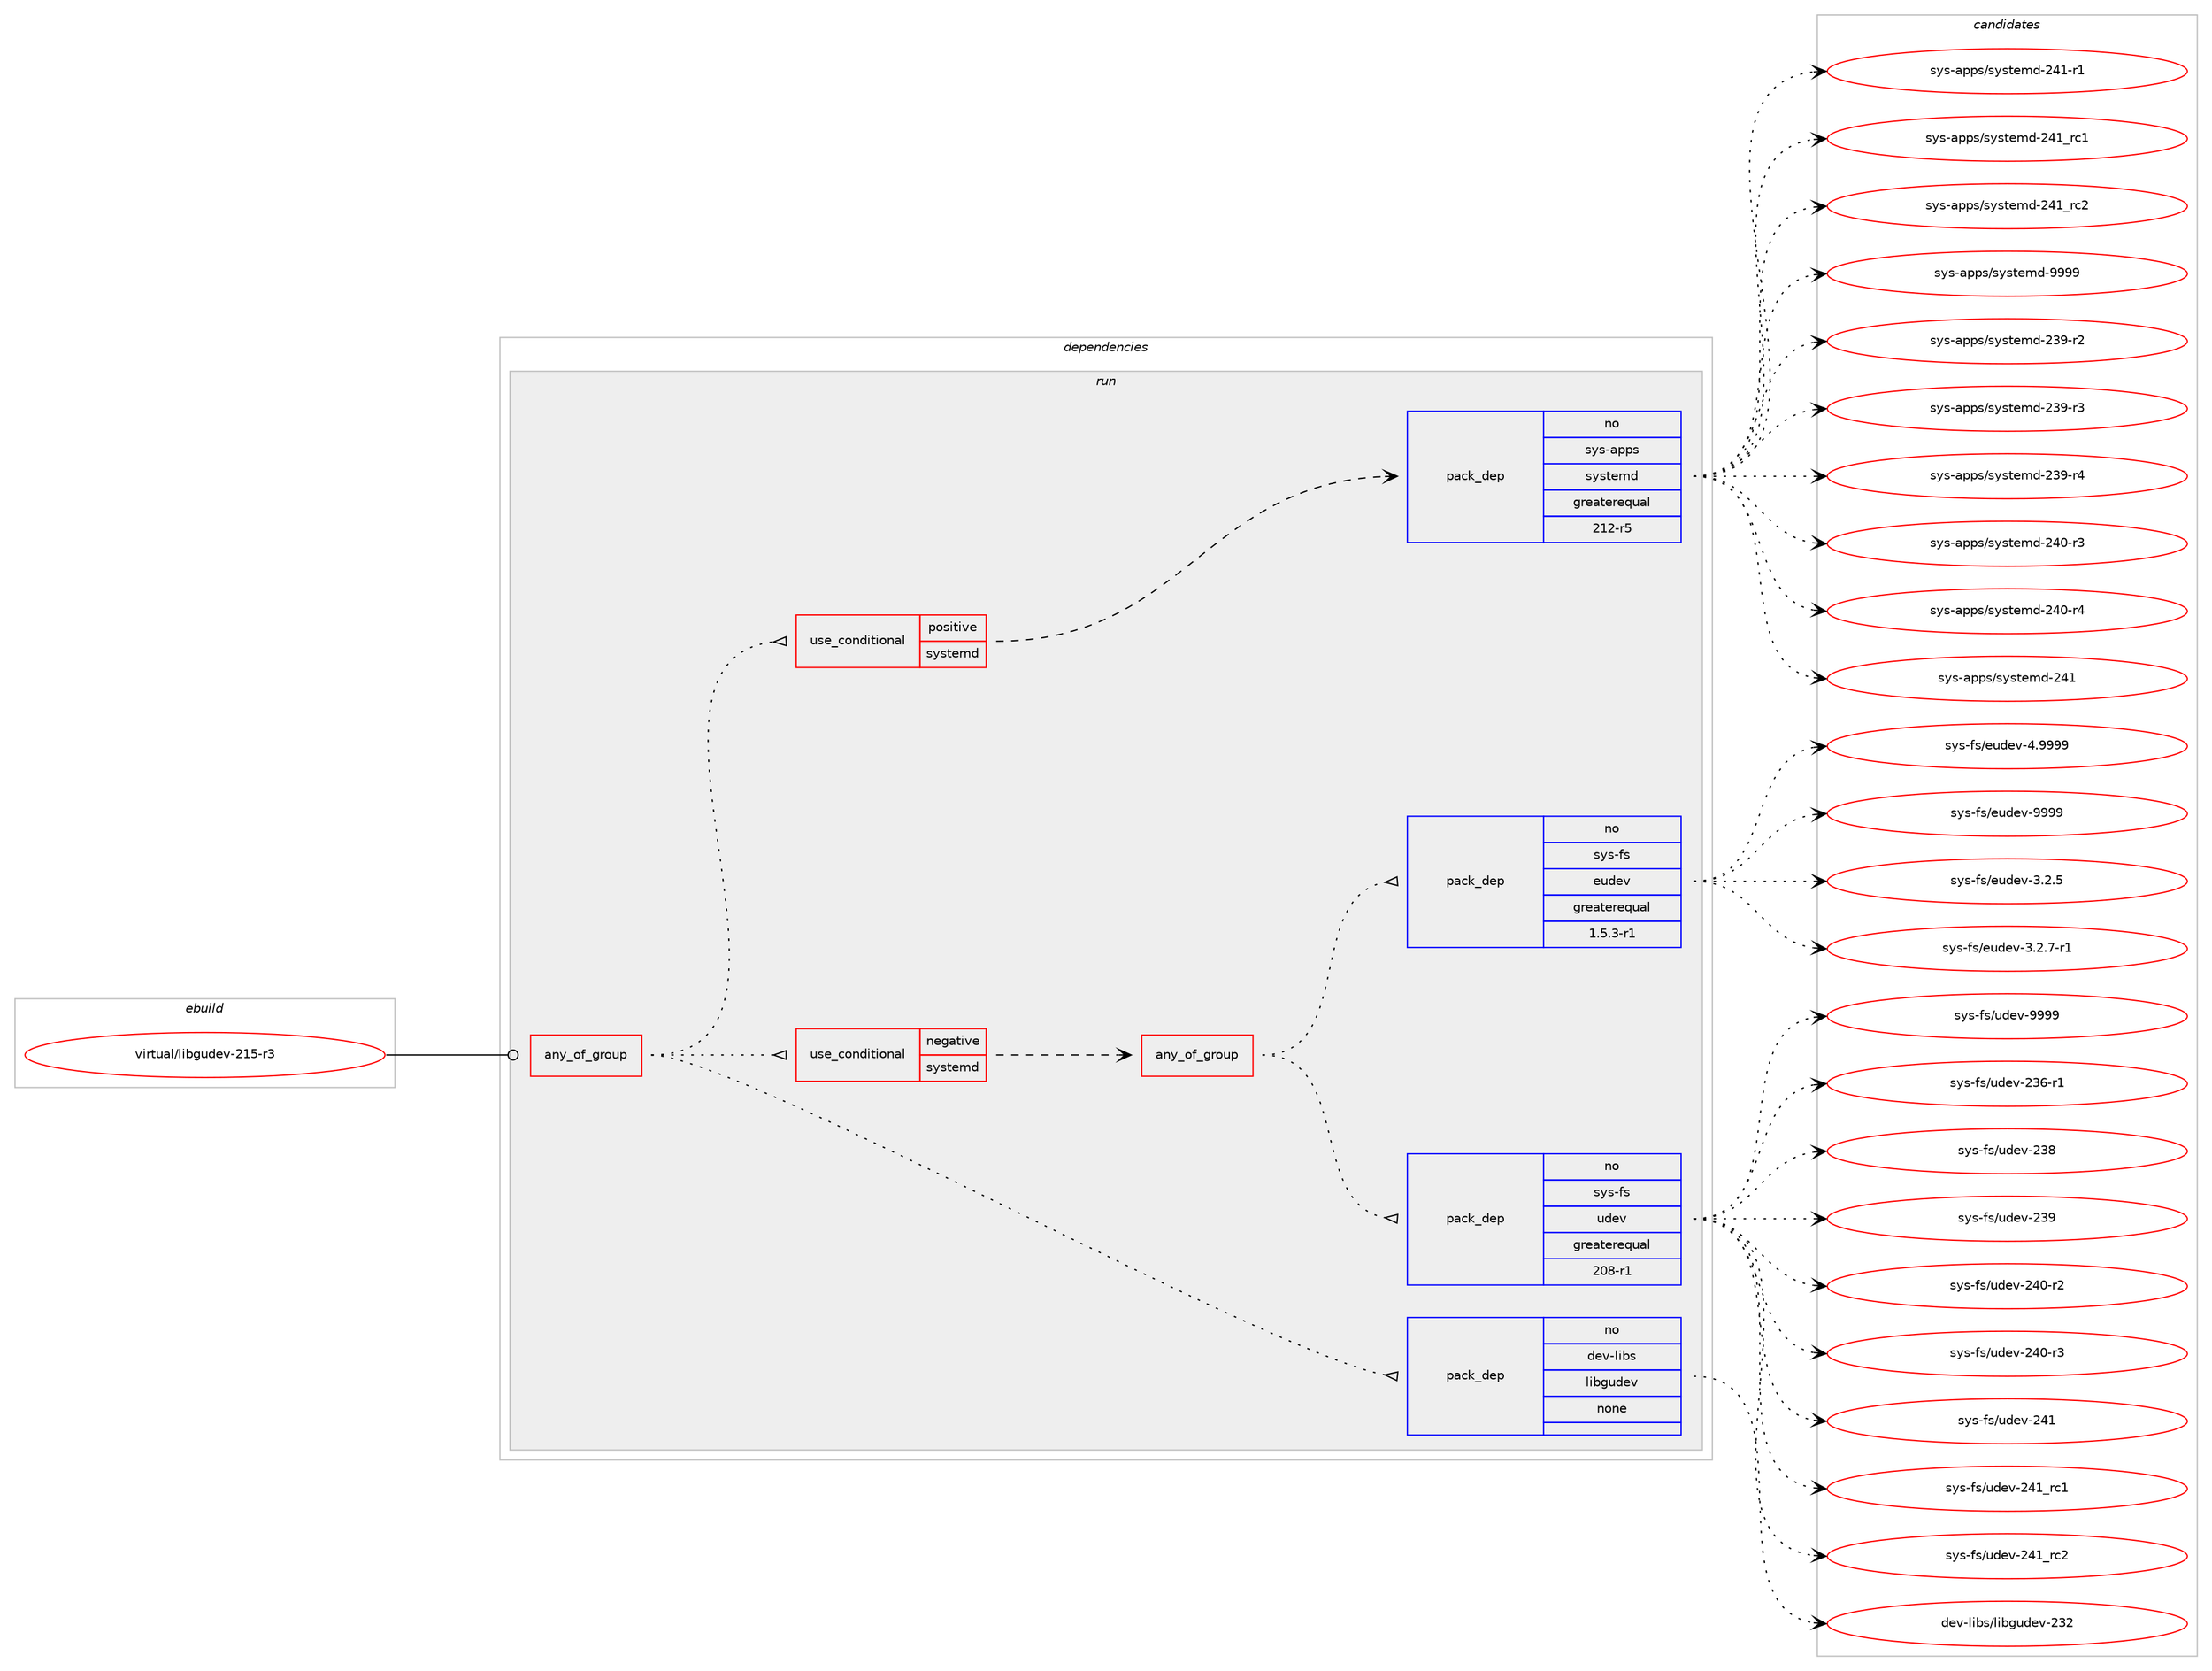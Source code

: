 digraph prolog {

# *************
# Graph options
# *************

newrank=true;
concentrate=true;
compound=true;
graph [rankdir=LR,fontname=Helvetica,fontsize=10,ranksep=1.5];#, ranksep=2.5, nodesep=0.2];
edge  [arrowhead=vee];
node  [fontname=Helvetica,fontsize=10];

# **********
# The ebuild
# **********

subgraph cluster_leftcol {
color=gray;
rank=same;
label=<<i>ebuild</i>>;
id [label="virtual/libgudev-215-r3", color=red, width=4, href="../virtual/libgudev-215-r3.svg"];
}

# ****************
# The dependencies
# ****************

subgraph cluster_midcol {
color=gray;
label=<<i>dependencies</i>>;
subgraph cluster_compile {
fillcolor="#eeeeee";
style=filled;
label=<<i>compile</i>>;
}
subgraph cluster_compileandrun {
fillcolor="#eeeeee";
style=filled;
label=<<i>compile and run</i>>;
}
subgraph cluster_run {
fillcolor="#eeeeee";
style=filled;
label=<<i>run</i>>;
subgraph any27857 {
dependency1741268 [label=<<TABLE BORDER="0" CELLBORDER="1" CELLSPACING="0" CELLPADDING="4"><TR><TD CELLPADDING="10">any_of_group</TD></TR></TABLE>>, shape=none, color=red];subgraph pack1249833 {
dependency1741269 [label=<<TABLE BORDER="0" CELLBORDER="1" CELLSPACING="0" CELLPADDING="4" WIDTH="220"><TR><TD ROWSPAN="6" CELLPADDING="30">pack_dep</TD></TR><TR><TD WIDTH="110">no</TD></TR><TR><TD>dev-libs</TD></TR><TR><TD>libgudev</TD></TR><TR><TD>none</TD></TR><TR><TD></TD></TR></TABLE>>, shape=none, color=blue];
}
dependency1741268:e -> dependency1741269:w [weight=20,style="dotted",arrowhead="oinv"];
subgraph cond462586 {
dependency1741270 [label=<<TABLE BORDER="0" CELLBORDER="1" CELLSPACING="0" CELLPADDING="4"><TR><TD ROWSPAN="3" CELLPADDING="10">use_conditional</TD></TR><TR><TD>negative</TD></TR><TR><TD>systemd</TD></TR></TABLE>>, shape=none, color=red];
subgraph any27858 {
dependency1741271 [label=<<TABLE BORDER="0" CELLBORDER="1" CELLSPACING="0" CELLPADDING="4"><TR><TD CELLPADDING="10">any_of_group</TD></TR></TABLE>>, shape=none, color=red];subgraph pack1249834 {
dependency1741272 [label=<<TABLE BORDER="0" CELLBORDER="1" CELLSPACING="0" CELLPADDING="4" WIDTH="220"><TR><TD ROWSPAN="6" CELLPADDING="30">pack_dep</TD></TR><TR><TD WIDTH="110">no</TD></TR><TR><TD>sys-fs</TD></TR><TR><TD>udev</TD></TR><TR><TD>greaterequal</TD></TR><TR><TD>208-r1</TD></TR></TABLE>>, shape=none, color=blue];
}
dependency1741271:e -> dependency1741272:w [weight=20,style="dotted",arrowhead="oinv"];
subgraph pack1249835 {
dependency1741273 [label=<<TABLE BORDER="0" CELLBORDER="1" CELLSPACING="0" CELLPADDING="4" WIDTH="220"><TR><TD ROWSPAN="6" CELLPADDING="30">pack_dep</TD></TR><TR><TD WIDTH="110">no</TD></TR><TR><TD>sys-fs</TD></TR><TR><TD>eudev</TD></TR><TR><TD>greaterequal</TD></TR><TR><TD>1.5.3-r1</TD></TR></TABLE>>, shape=none, color=blue];
}
dependency1741271:e -> dependency1741273:w [weight=20,style="dotted",arrowhead="oinv"];
}
dependency1741270:e -> dependency1741271:w [weight=20,style="dashed",arrowhead="vee"];
}
dependency1741268:e -> dependency1741270:w [weight=20,style="dotted",arrowhead="oinv"];
subgraph cond462587 {
dependency1741274 [label=<<TABLE BORDER="0" CELLBORDER="1" CELLSPACING="0" CELLPADDING="4"><TR><TD ROWSPAN="3" CELLPADDING="10">use_conditional</TD></TR><TR><TD>positive</TD></TR><TR><TD>systemd</TD></TR></TABLE>>, shape=none, color=red];
subgraph pack1249836 {
dependency1741275 [label=<<TABLE BORDER="0" CELLBORDER="1" CELLSPACING="0" CELLPADDING="4" WIDTH="220"><TR><TD ROWSPAN="6" CELLPADDING="30">pack_dep</TD></TR><TR><TD WIDTH="110">no</TD></TR><TR><TD>sys-apps</TD></TR><TR><TD>systemd</TD></TR><TR><TD>greaterequal</TD></TR><TR><TD>212-r5</TD></TR></TABLE>>, shape=none, color=blue];
}
dependency1741274:e -> dependency1741275:w [weight=20,style="dashed",arrowhead="vee"];
}
dependency1741268:e -> dependency1741274:w [weight=20,style="dotted",arrowhead="oinv"];
}
id:e -> dependency1741268:w [weight=20,style="solid",arrowhead="odot"];
}
}

# **************
# The candidates
# **************

subgraph cluster_choices {
rank=same;
color=gray;
label=<<i>candidates</i>>;

subgraph choice1249833 {
color=black;
nodesep=1;
choice1001011184510810598115471081059810311710010111845505150 [label="dev-libs/libgudev-232", color=red, width=4,href="../dev-libs/libgudev-232.svg"];
dependency1741269:e -> choice1001011184510810598115471081059810311710010111845505150:w [style=dotted,weight="100"];
}
subgraph choice1249834 {
color=black;
nodesep=1;
choice1151211154510211547117100101118455051544511449 [label="sys-fs/udev-236-r1", color=red, width=4,href="../sys-fs/udev-236-r1.svg"];
choice115121115451021154711710010111845505156 [label="sys-fs/udev-238", color=red, width=4,href="../sys-fs/udev-238.svg"];
choice115121115451021154711710010111845505157 [label="sys-fs/udev-239", color=red, width=4,href="../sys-fs/udev-239.svg"];
choice1151211154510211547117100101118455052484511450 [label="sys-fs/udev-240-r2", color=red, width=4,href="../sys-fs/udev-240-r2.svg"];
choice1151211154510211547117100101118455052484511451 [label="sys-fs/udev-240-r3", color=red, width=4,href="../sys-fs/udev-240-r3.svg"];
choice115121115451021154711710010111845505249 [label="sys-fs/udev-241", color=red, width=4,href="../sys-fs/udev-241.svg"];
choice115121115451021154711710010111845505249951149949 [label="sys-fs/udev-241_rc1", color=red, width=4,href="../sys-fs/udev-241_rc1.svg"];
choice115121115451021154711710010111845505249951149950 [label="sys-fs/udev-241_rc2", color=red, width=4,href="../sys-fs/udev-241_rc2.svg"];
choice11512111545102115471171001011184557575757 [label="sys-fs/udev-9999", color=red, width=4,href="../sys-fs/udev-9999.svg"];
dependency1741272:e -> choice1151211154510211547117100101118455051544511449:w [style=dotted,weight="100"];
dependency1741272:e -> choice115121115451021154711710010111845505156:w [style=dotted,weight="100"];
dependency1741272:e -> choice115121115451021154711710010111845505157:w [style=dotted,weight="100"];
dependency1741272:e -> choice1151211154510211547117100101118455052484511450:w [style=dotted,weight="100"];
dependency1741272:e -> choice1151211154510211547117100101118455052484511451:w [style=dotted,weight="100"];
dependency1741272:e -> choice115121115451021154711710010111845505249:w [style=dotted,weight="100"];
dependency1741272:e -> choice115121115451021154711710010111845505249951149949:w [style=dotted,weight="100"];
dependency1741272:e -> choice115121115451021154711710010111845505249951149950:w [style=dotted,weight="100"];
dependency1741272:e -> choice11512111545102115471171001011184557575757:w [style=dotted,weight="100"];
}
subgraph choice1249835 {
color=black;
nodesep=1;
choice1151211154510211547101117100101118455146504653 [label="sys-fs/eudev-3.2.5", color=red, width=4,href="../sys-fs/eudev-3.2.5.svg"];
choice11512111545102115471011171001011184551465046554511449 [label="sys-fs/eudev-3.2.7-r1", color=red, width=4,href="../sys-fs/eudev-3.2.7-r1.svg"];
choice115121115451021154710111710010111845524657575757 [label="sys-fs/eudev-4.9999", color=red, width=4,href="../sys-fs/eudev-4.9999.svg"];
choice11512111545102115471011171001011184557575757 [label="sys-fs/eudev-9999", color=red, width=4,href="../sys-fs/eudev-9999.svg"];
dependency1741273:e -> choice1151211154510211547101117100101118455146504653:w [style=dotted,weight="100"];
dependency1741273:e -> choice11512111545102115471011171001011184551465046554511449:w [style=dotted,weight="100"];
dependency1741273:e -> choice115121115451021154710111710010111845524657575757:w [style=dotted,weight="100"];
dependency1741273:e -> choice11512111545102115471011171001011184557575757:w [style=dotted,weight="100"];
}
subgraph choice1249836 {
color=black;
nodesep=1;
choice115121115459711211211547115121115116101109100455051574511450 [label="sys-apps/systemd-239-r2", color=red, width=4,href="../sys-apps/systemd-239-r2.svg"];
choice115121115459711211211547115121115116101109100455051574511451 [label="sys-apps/systemd-239-r3", color=red, width=4,href="../sys-apps/systemd-239-r3.svg"];
choice115121115459711211211547115121115116101109100455051574511452 [label="sys-apps/systemd-239-r4", color=red, width=4,href="../sys-apps/systemd-239-r4.svg"];
choice115121115459711211211547115121115116101109100455052484511451 [label="sys-apps/systemd-240-r3", color=red, width=4,href="../sys-apps/systemd-240-r3.svg"];
choice115121115459711211211547115121115116101109100455052484511452 [label="sys-apps/systemd-240-r4", color=red, width=4,href="../sys-apps/systemd-240-r4.svg"];
choice11512111545971121121154711512111511610110910045505249 [label="sys-apps/systemd-241", color=red, width=4,href="../sys-apps/systemd-241.svg"];
choice115121115459711211211547115121115116101109100455052494511449 [label="sys-apps/systemd-241-r1", color=red, width=4,href="../sys-apps/systemd-241-r1.svg"];
choice11512111545971121121154711512111511610110910045505249951149949 [label="sys-apps/systemd-241_rc1", color=red, width=4,href="../sys-apps/systemd-241_rc1.svg"];
choice11512111545971121121154711512111511610110910045505249951149950 [label="sys-apps/systemd-241_rc2", color=red, width=4,href="../sys-apps/systemd-241_rc2.svg"];
choice1151211154597112112115471151211151161011091004557575757 [label="sys-apps/systemd-9999", color=red, width=4,href="../sys-apps/systemd-9999.svg"];
dependency1741275:e -> choice115121115459711211211547115121115116101109100455051574511450:w [style=dotted,weight="100"];
dependency1741275:e -> choice115121115459711211211547115121115116101109100455051574511451:w [style=dotted,weight="100"];
dependency1741275:e -> choice115121115459711211211547115121115116101109100455051574511452:w [style=dotted,weight="100"];
dependency1741275:e -> choice115121115459711211211547115121115116101109100455052484511451:w [style=dotted,weight="100"];
dependency1741275:e -> choice115121115459711211211547115121115116101109100455052484511452:w [style=dotted,weight="100"];
dependency1741275:e -> choice11512111545971121121154711512111511610110910045505249:w [style=dotted,weight="100"];
dependency1741275:e -> choice115121115459711211211547115121115116101109100455052494511449:w [style=dotted,weight="100"];
dependency1741275:e -> choice11512111545971121121154711512111511610110910045505249951149949:w [style=dotted,weight="100"];
dependency1741275:e -> choice11512111545971121121154711512111511610110910045505249951149950:w [style=dotted,weight="100"];
dependency1741275:e -> choice1151211154597112112115471151211151161011091004557575757:w [style=dotted,weight="100"];
}
}

}
